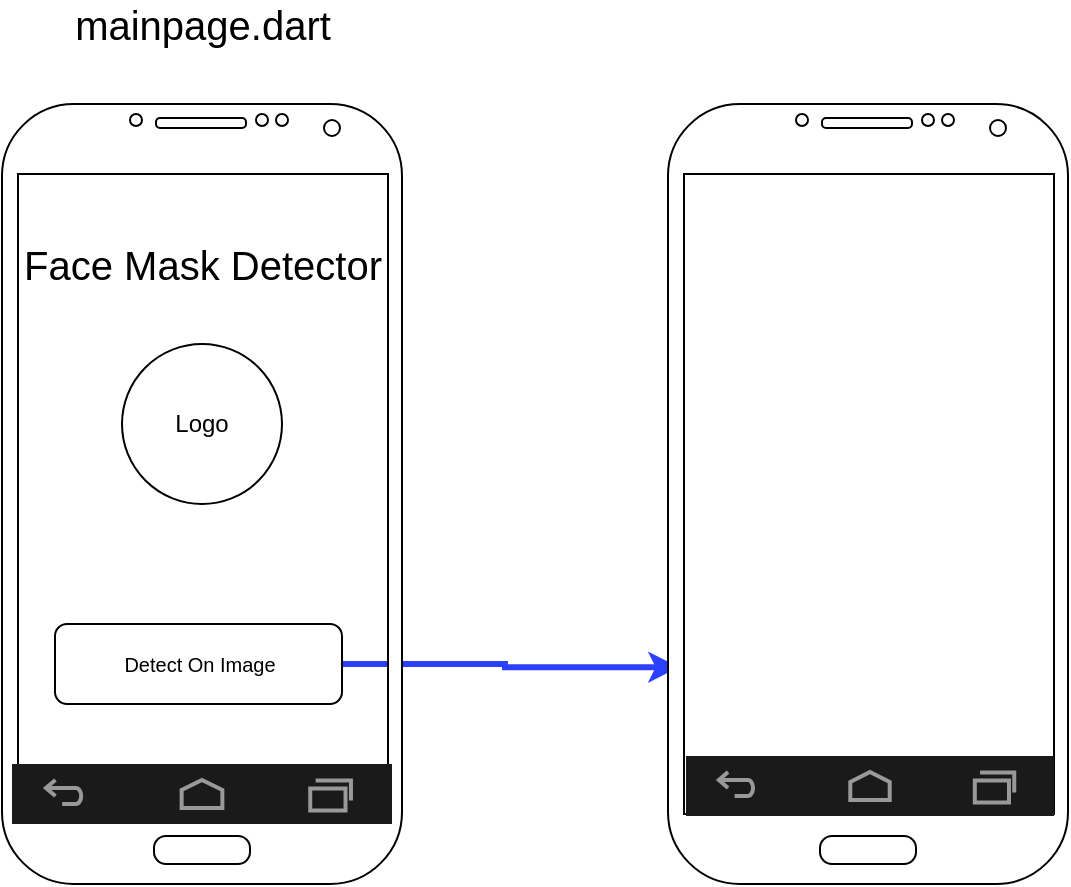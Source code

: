 <mxfile version="14.2.9" type="github">
  <diagram id="WeOlwAY5__s51ZIV3WQo" name="Page-1">
    <mxGraphModel dx="946" dy="528" grid="1" gridSize="10" guides="1" tooltips="1" connect="1" arrows="1" fold="1" page="1" pageScale="1" pageWidth="1169" pageHeight="1654" math="0" shadow="0">
      <root>
        <mxCell id="0" />
        <mxCell id="1" parent="0" />
        <mxCell id="BJ_sNgD9pupgcLfdcGjh-2" value="&lt;font style=&quot;font-size: 20px&quot;&gt;mainpage.dart&lt;/font&gt;" style="text;html=1;align=center;verticalAlign=middle;resizable=0;points=[];autosize=1;" vertex="1" parent="1">
          <mxGeometry x="110" y="290" width="140" height="20" as="geometry" />
        </mxCell>
        <mxCell id="BJ_sNgD9pupgcLfdcGjh-3" value="Logo" style="ellipse;whiteSpace=wrap;html=1;aspect=fixed;" vertex="1" parent="1">
          <mxGeometry x="140" y="460" width="80" height="80" as="geometry" />
        </mxCell>
        <mxCell id="BJ_sNgD9pupgcLfdcGjh-5" value="&lt;font style=&quot;font-size: 20px&quot;&gt;Face Mask Detector&lt;/font&gt;" style="text;html=1;align=center;verticalAlign=middle;resizable=0;points=[];autosize=1;" vertex="1" parent="1">
          <mxGeometry x="85" y="410" width="190" height="20" as="geometry" />
        </mxCell>
        <mxCell id="BJ_sNgD9pupgcLfdcGjh-9" style="edgeStyle=orthogonalEdgeStyle;rounded=0;orthogonalLoop=1;jettySize=auto;html=1;entryX=0.028;entryY=0.722;entryDx=0;entryDy=0;entryPerimeter=0;strokeColor=#2B41FF;strokeWidth=3;" edge="1" parent="1" source="BJ_sNgD9pupgcLfdcGjh-6" target="BJ_sNgD9pupgcLfdcGjh-8">
          <mxGeometry relative="1" as="geometry" />
        </mxCell>
        <mxCell id="BJ_sNgD9pupgcLfdcGjh-6" value="Detect On Image" style="rounded=1;html=1;shadow=0;dashed=0;whiteSpace=wrap;fontSize=10;align=center;" vertex="1" parent="1">
          <mxGeometry x="106.5" y="600" width="143.5" height="40" as="geometry" />
        </mxCell>
        <mxCell id="BJ_sNgD9pupgcLfdcGjh-11" value="" style="group" vertex="1" connectable="0" parent="1">
          <mxGeometry x="80" y="340" width="200" height="390" as="geometry" />
        </mxCell>
        <mxCell id="BJ_sNgD9pupgcLfdcGjh-1" value="" style="verticalLabelPosition=bottom;verticalAlign=top;html=1;shadow=0;dashed=0;strokeWidth=1;shape=mxgraph.android.phone2;" vertex="1" parent="BJ_sNgD9pupgcLfdcGjh-11">
          <mxGeometry width="200" height="390" as="geometry" />
        </mxCell>
        <mxCell id="BJ_sNgD9pupgcLfdcGjh-10" value="" style="verticalLabelPosition=bottom;verticalAlign=top;html=1;shadow=0;dashed=0;strokeWidth=2;shape=mxgraph.android.navigation_bar_1_landscape;fillColor=#1A1A1A;strokeColor=#999999;" vertex="1" parent="BJ_sNgD9pupgcLfdcGjh-11">
          <mxGeometry x="5" y="330" width="190" height="30" as="geometry" />
        </mxCell>
        <mxCell id="BJ_sNgD9pupgcLfdcGjh-13" value="" style="group" vertex="1" connectable="0" parent="1">
          <mxGeometry x="413" y="340" width="200" height="390" as="geometry" />
        </mxCell>
        <mxCell id="BJ_sNgD9pupgcLfdcGjh-8" value="" style="verticalLabelPosition=bottom;verticalAlign=top;html=1;shadow=0;dashed=0;strokeWidth=1;shape=mxgraph.android.phone2;" vertex="1" parent="BJ_sNgD9pupgcLfdcGjh-13">
          <mxGeometry width="200" height="390" as="geometry" />
        </mxCell>
        <mxCell id="BJ_sNgD9pupgcLfdcGjh-12" value="" style="verticalLabelPosition=bottom;verticalAlign=top;html=1;shadow=0;dashed=0;strokeWidth=2;shape=mxgraph.android.navigation_bar_1_landscape;fillColor=#1A1A1A;strokeColor=#999999;" vertex="1" parent="BJ_sNgD9pupgcLfdcGjh-13">
          <mxGeometry x="9" y="326" width="184" height="30" as="geometry" />
        </mxCell>
      </root>
    </mxGraphModel>
  </diagram>
</mxfile>
